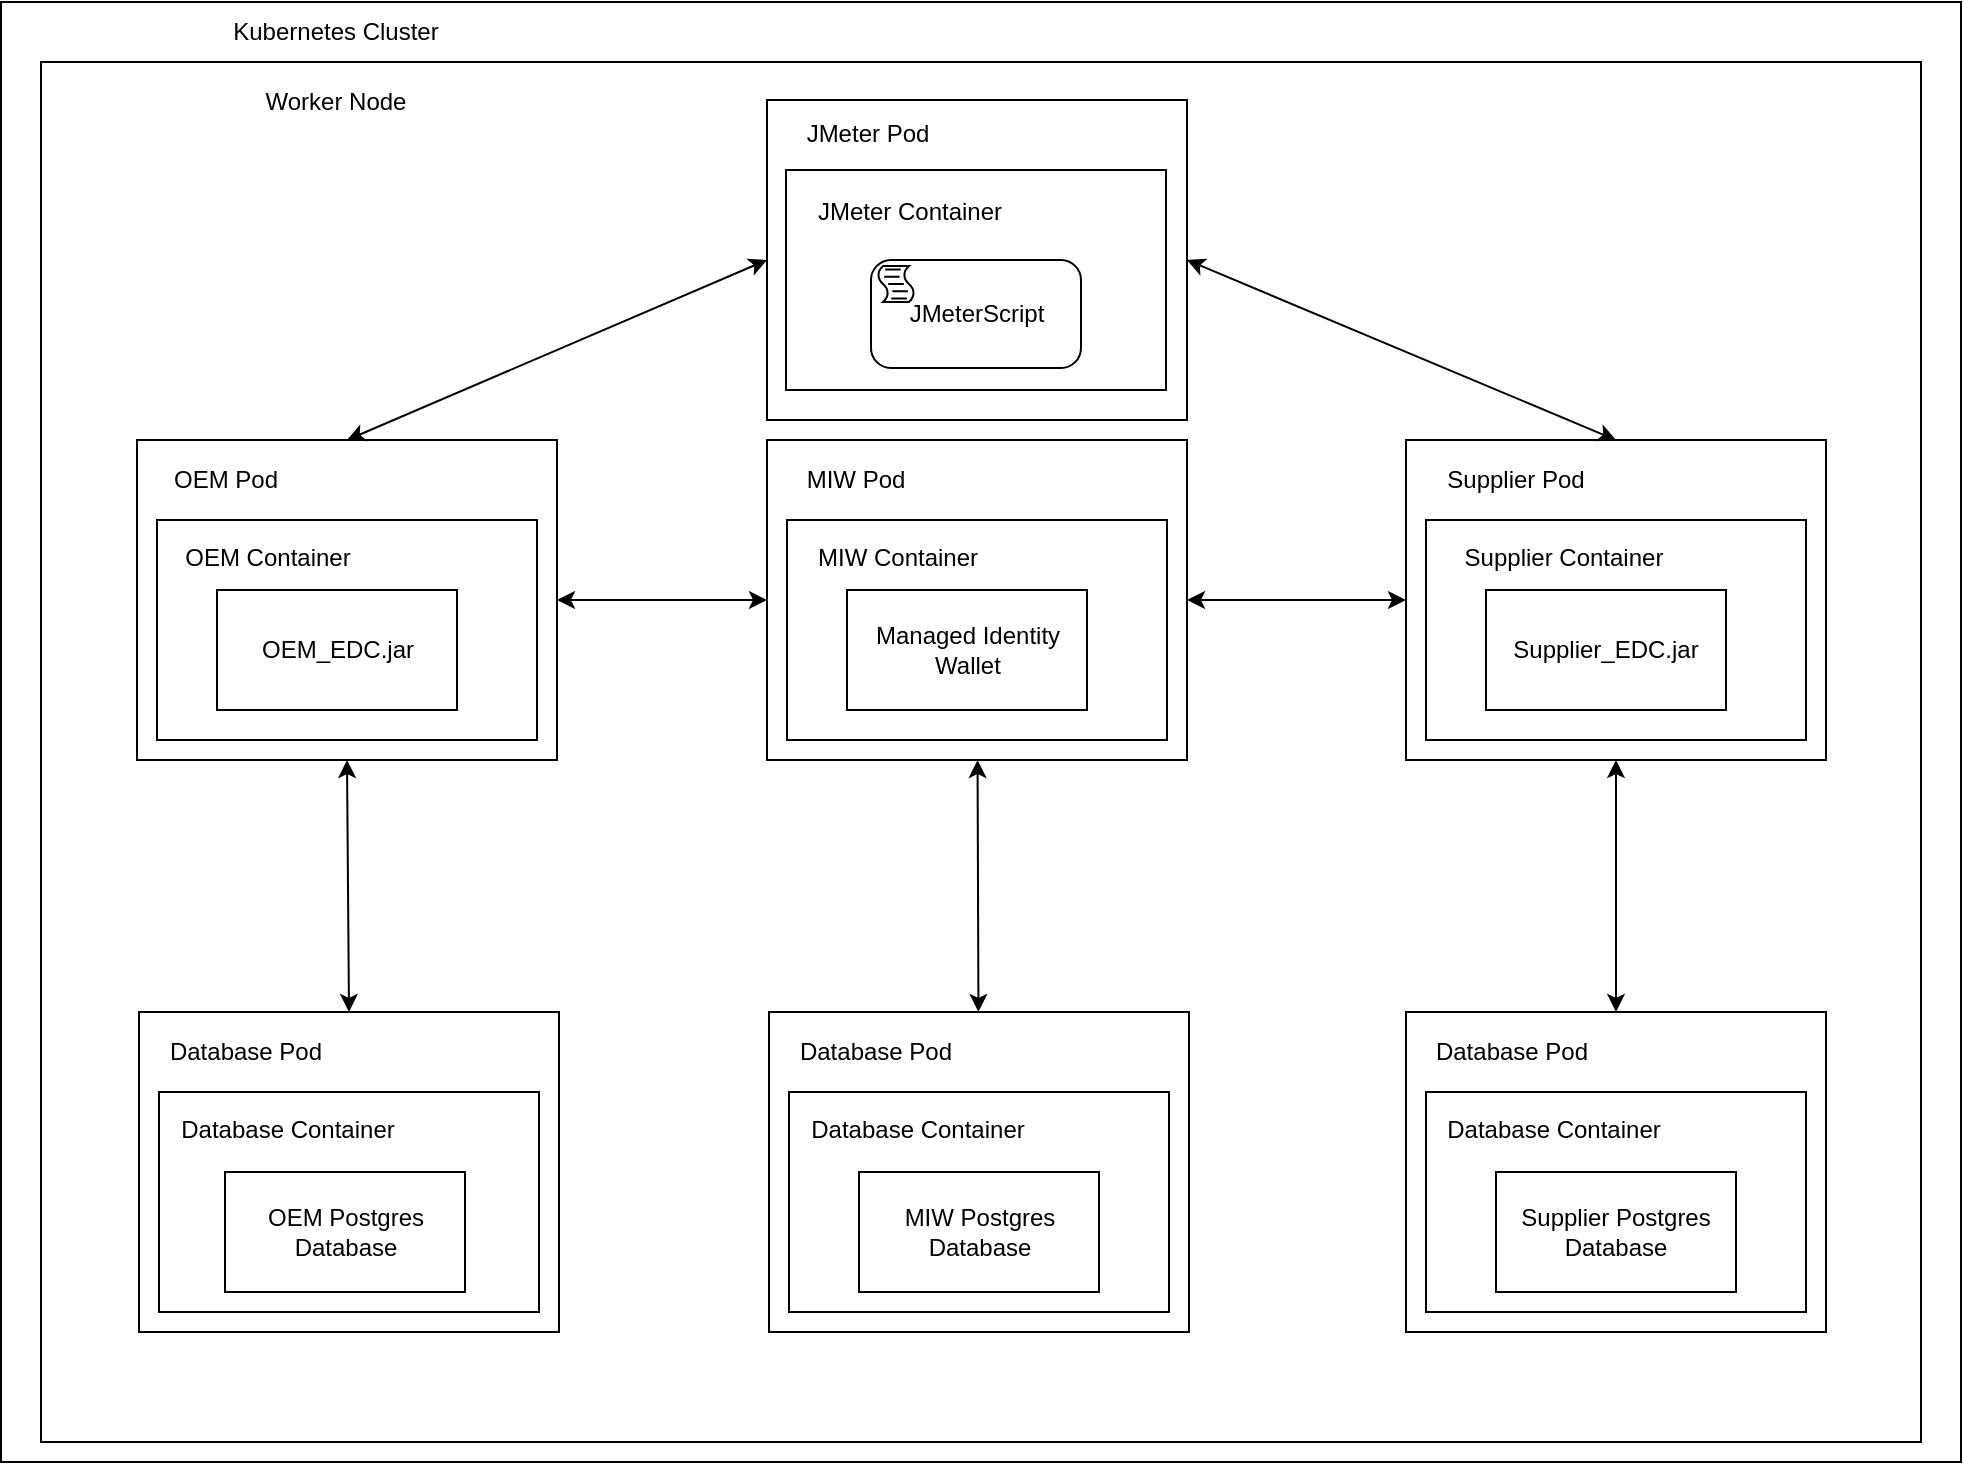 <mxfile version="21.2.8" type="device">
  <diagram name="Seite-1" id="nlHr919rte_0PtPNK8q7">
    <mxGraphModel dx="2278" dy="684" grid="1" gridSize="10" guides="1" tooltips="1" connect="1" arrows="1" fold="1" page="1" pageScale="1" pageWidth="827" pageHeight="1169" math="0" shadow="0">
      <root>
        <mxCell id="0" />
        <mxCell id="1" parent="0" />
        <mxCell id="EOB59WXxJQmbOtyyZcYU-1" value="" style="rounded=0;whiteSpace=wrap;html=1;" parent="1" vertex="1">
          <mxGeometry x="-72.5" y="80" width="980" height="730" as="geometry" />
        </mxCell>
        <mxCell id="EOB59WXxJQmbOtyyZcYU-2" value="" style="rounded=0;whiteSpace=wrap;html=1;" parent="1" vertex="1">
          <mxGeometry x="-52.5" y="110" width="940" height="690" as="geometry" />
        </mxCell>
        <mxCell id="EOB59WXxJQmbOtyyZcYU-3" value="Kubernetes Cluster" style="text;html=1;strokeColor=none;fillColor=none;align=center;verticalAlign=middle;whiteSpace=wrap;rounded=0;" parent="1" vertex="1">
          <mxGeometry x="40" y="85" width="110" height="20" as="geometry" />
        </mxCell>
        <mxCell id="EOB59WXxJQmbOtyyZcYU-4" value="Worker Node" style="text;html=1;strokeColor=none;fillColor=none;align=center;verticalAlign=middle;whiteSpace=wrap;rounded=0;" parent="1" vertex="1">
          <mxGeometry x="40" y="120" width="110" height="20" as="geometry" />
        </mxCell>
        <mxCell id="wFnV2yA6YprLWYtUVgxq-1" value="" style="rounded=0;whiteSpace=wrap;html=1;" parent="1" vertex="1">
          <mxGeometry x="-4.5" y="299" width="210" height="160" as="geometry" />
        </mxCell>
        <mxCell id="wFnV2yA6YprLWYtUVgxq-3" value="OEM Pod" style="text;html=1;strokeColor=none;fillColor=none;align=center;verticalAlign=middle;whiteSpace=wrap;rounded=0;" parent="1" vertex="1">
          <mxGeometry x="-15.5" y="309" width="110" height="20" as="geometry" />
        </mxCell>
        <mxCell id="wFnV2yA6YprLWYtUVgxq-4" value="" style="rounded=0;whiteSpace=wrap;html=1;" parent="1" vertex="1">
          <mxGeometry x="5.5" y="339" width="190" height="110" as="geometry" />
        </mxCell>
        <mxCell id="EOB59WXxJQmbOtyyZcYU-5" value="OEM_EDC.jar" style="rounded=0;whiteSpace=wrap;html=1;" parent="1" vertex="1">
          <mxGeometry x="35.5" y="374" width="120" height="60" as="geometry" />
        </mxCell>
        <mxCell id="wFnV2yA6YprLWYtUVgxq-5" value="OEM Container" style="text;html=1;strokeColor=none;fillColor=none;align=center;verticalAlign=middle;whiteSpace=wrap;rounded=0;" parent="1" vertex="1">
          <mxGeometry x="5.5" y="358" width="110" as="geometry" />
        </mxCell>
        <mxCell id="wFnV2yA6YprLWYtUVgxq-6" value="" style="endArrow=classic;startArrow=classic;html=1;rounded=0;exitX=0.5;exitY=1;exitDx=0;exitDy=0;entryX=0.5;entryY=0;entryDx=0;entryDy=0;" parent="1" source="wFnV2yA6YprLWYtUVgxq-1" target="z7FjJxjdxGS5imSfyxNh-1" edge="1">
          <mxGeometry width="50" height="50" relative="1" as="geometry">
            <mxPoint x="420" y="460" as="sourcePoint" />
            <mxPoint x="244.5" y="680" as="targetPoint" />
          </mxGeometry>
        </mxCell>
        <mxCell id="wFnV2yA6YprLWYtUVgxq-8" value="" style="rounded=0;whiteSpace=wrap;html=1;" parent="1" vertex="1">
          <mxGeometry x="310.5" y="129" width="210" height="160" as="geometry" />
        </mxCell>
        <mxCell id="wFnV2yA6YprLWYtUVgxq-9" value="JMeter Pod" style="text;html=1;strokeColor=none;fillColor=none;align=center;verticalAlign=middle;whiteSpace=wrap;rounded=0;" parent="1" vertex="1">
          <mxGeometry x="306" y="136" width="110" height="20" as="geometry" />
        </mxCell>
        <mxCell id="wFnV2yA6YprLWYtUVgxq-10" value="" style="rounded=0;whiteSpace=wrap;html=1;" parent="1" vertex="1">
          <mxGeometry x="320" y="164" width="190" height="110" as="geometry" />
        </mxCell>
        <mxCell id="wFnV2yA6YprLWYtUVgxq-12" value="JMeter Container" style="text;html=1;strokeColor=none;fillColor=none;align=center;verticalAlign=middle;whiteSpace=wrap;rounded=0;" parent="1" vertex="1">
          <mxGeometry x="327" y="185" width="110" as="geometry" />
        </mxCell>
        <mxCell id="wFnV2yA6YprLWYtUVgxq-15" value="" style="rounded=0;whiteSpace=wrap;html=1;" parent="1" vertex="1">
          <mxGeometry x="630" y="299" width="210" height="160" as="geometry" />
        </mxCell>
        <mxCell id="wFnV2yA6YprLWYtUVgxq-16" value="Supplier Pod" style="text;html=1;strokeColor=none;fillColor=none;align=center;verticalAlign=middle;whiteSpace=wrap;rounded=0;" parent="1" vertex="1">
          <mxGeometry x="630" y="309" width="110" height="20" as="geometry" />
        </mxCell>
        <mxCell id="wFnV2yA6YprLWYtUVgxq-17" value="" style="rounded=0;whiteSpace=wrap;html=1;" parent="1" vertex="1">
          <mxGeometry x="640" y="339" width="190" height="110" as="geometry" />
        </mxCell>
        <mxCell id="wFnV2yA6YprLWYtUVgxq-18" value="Supplier_EDC.jar" style="rounded=0;whiteSpace=wrap;html=1;" parent="1" vertex="1">
          <mxGeometry x="670" y="374" width="120" height="60" as="geometry" />
        </mxCell>
        <mxCell id="wFnV2yA6YprLWYtUVgxq-19" value="Supplier Container" style="text;html=1;strokeColor=none;fillColor=none;align=center;verticalAlign=middle;whiteSpace=wrap;rounded=0;" parent="1" vertex="1">
          <mxGeometry x="653.5" y="358" width="110" as="geometry" />
        </mxCell>
        <mxCell id="EOB59WXxJQmbOtyyZcYU-9" value="JMeterScript" style="points=[[0.25,0,0],[0.5,0,0],[0.75,0,0],[1,0.25,0],[1,0.5,0],[1,0.75,0],[0.75,1,0],[0.5,1,0],[0.25,1,0],[0,0.75,0],[0,0.5,0],[0,0.25,0]];shape=mxgraph.bpmn.task;whiteSpace=wrap;rectStyle=rounded;size=10;html=1;container=1;expand=0;collapsible=0;taskMarker=script;" parent="1" vertex="1">
          <mxGeometry x="362.5" y="209" width="105" height="54" as="geometry" />
        </mxCell>
        <mxCell id="wFnV2yA6YprLWYtUVgxq-22" value="" style="endArrow=classic;startArrow=classic;html=1;rounded=0;entryX=0.5;entryY=0;entryDx=0;entryDy=0;exitX=0;exitY=0.5;exitDx=0;exitDy=0;" parent="1" source="wFnV2yA6YprLWYtUVgxq-8" target="wFnV2yA6YprLWYtUVgxq-1" edge="1">
          <mxGeometry width="50" height="50" relative="1" as="geometry">
            <mxPoint x="355.5" y="365" as="sourcePoint" />
            <mxPoint x="405.5" y="315" as="targetPoint" />
          </mxGeometry>
        </mxCell>
        <mxCell id="wFnV2yA6YprLWYtUVgxq-23" value="" style="endArrow=classic;startArrow=classic;html=1;rounded=0;exitX=1;exitY=0.5;exitDx=0;exitDy=0;entryX=0.5;entryY=0;entryDx=0;entryDy=0;" parent="1" source="wFnV2yA6YprLWYtUVgxq-8" target="wFnV2yA6YprLWYtUVgxq-15" edge="1">
          <mxGeometry width="50" height="50" relative="1" as="geometry">
            <mxPoint x="502" y="384" as="sourcePoint" />
            <mxPoint x="430" y="314" as="targetPoint" />
          </mxGeometry>
        </mxCell>
        <mxCell id="z7FjJxjdxGS5imSfyxNh-1" value="" style="rounded=0;whiteSpace=wrap;html=1;" parent="1" vertex="1">
          <mxGeometry x="-3.5" y="585" width="210" height="160" as="geometry" />
        </mxCell>
        <mxCell id="z7FjJxjdxGS5imSfyxNh-2" value="Database Pod" style="text;html=1;strokeColor=none;fillColor=none;align=center;verticalAlign=middle;whiteSpace=wrap;rounded=0;" parent="1" vertex="1">
          <mxGeometry x="-5.5" y="595" width="110" height="20" as="geometry" />
        </mxCell>
        <mxCell id="z7FjJxjdxGS5imSfyxNh-3" value="" style="rounded=0;whiteSpace=wrap;html=1;" parent="1" vertex="1">
          <mxGeometry x="6.5" y="625" width="190" height="110" as="geometry" />
        </mxCell>
        <mxCell id="z7FjJxjdxGS5imSfyxNh-5" value="Database Container" style="text;html=1;strokeColor=none;fillColor=none;align=center;verticalAlign=middle;whiteSpace=wrap;rounded=0;" parent="1" vertex="1">
          <mxGeometry x="15.5" y="644" width="110" as="geometry" />
        </mxCell>
        <mxCell id="z7FjJxjdxGS5imSfyxNh-6" value="OEM Postgres Database" style="rounded=0;whiteSpace=wrap;html=1;" parent="1" vertex="1">
          <mxGeometry x="39.5" y="665" width="120" height="60" as="geometry" />
        </mxCell>
        <mxCell id="z7FjJxjdxGS5imSfyxNh-7" value="" style="rounded=0;whiteSpace=wrap;html=1;" parent="1" vertex="1">
          <mxGeometry x="630" y="585" width="210" height="160" as="geometry" />
        </mxCell>
        <mxCell id="z7FjJxjdxGS5imSfyxNh-8" value="Database Pod" style="text;html=1;strokeColor=none;fillColor=none;align=center;verticalAlign=middle;whiteSpace=wrap;rounded=0;" parent="1" vertex="1">
          <mxGeometry x="628" y="595" width="110" height="20" as="geometry" />
        </mxCell>
        <mxCell id="z7FjJxjdxGS5imSfyxNh-9" value="" style="rounded=0;whiteSpace=wrap;html=1;" parent="1" vertex="1">
          <mxGeometry x="640" y="625" width="190" height="110" as="geometry" />
        </mxCell>
        <mxCell id="z7FjJxjdxGS5imSfyxNh-10" value="Database Container" style="text;html=1;strokeColor=none;fillColor=none;align=center;verticalAlign=middle;whiteSpace=wrap;rounded=0;" parent="1" vertex="1">
          <mxGeometry x="649" y="644" width="110" as="geometry" />
        </mxCell>
        <mxCell id="wFnV2yA6YprLWYtUVgxq-14" value="Supplier Postgres Database" style="rounded=0;whiteSpace=wrap;html=1;" parent="1" vertex="1">
          <mxGeometry x="675" y="665" width="120" height="60" as="geometry" />
        </mxCell>
        <mxCell id="z7FjJxjdxGS5imSfyxNh-12" value="" style="endArrow=classic;startArrow=classic;html=1;rounded=0;exitX=0.5;exitY=1;exitDx=0;exitDy=0;entryX=0.5;entryY=0;entryDx=0;entryDy=0;" parent="1" source="wFnV2yA6YprLWYtUVgxq-15" target="z7FjJxjdxGS5imSfyxNh-7" edge="1">
          <mxGeometry width="50" height="50" relative="1" as="geometry">
            <mxPoint x="600" y="490" as="sourcePoint" />
            <mxPoint x="602" y="660" as="targetPoint" />
          </mxGeometry>
        </mxCell>
        <mxCell id="z7FjJxjdxGS5imSfyxNh-16" value="" style="rounded=0;whiteSpace=wrap;html=1;" parent="1" vertex="1">
          <mxGeometry x="310.5" y="299" width="210" height="160" as="geometry" />
        </mxCell>
        <mxCell id="z7FjJxjdxGS5imSfyxNh-17" value="MIW Pod" style="text;html=1;strokeColor=none;fillColor=none;align=center;verticalAlign=middle;whiteSpace=wrap;rounded=0;" parent="1" vertex="1">
          <mxGeometry x="299.5" y="309" width="110" height="20" as="geometry" />
        </mxCell>
        <mxCell id="z7FjJxjdxGS5imSfyxNh-18" value="" style="rounded=0;whiteSpace=wrap;html=1;" parent="1" vertex="1">
          <mxGeometry x="320.5" y="339" width="190" height="110" as="geometry" />
        </mxCell>
        <mxCell id="z7FjJxjdxGS5imSfyxNh-19" value="Managed Identity Wallet" style="rounded=0;whiteSpace=wrap;html=1;" parent="1" vertex="1">
          <mxGeometry x="350.5" y="374" width="120" height="60" as="geometry" />
        </mxCell>
        <mxCell id="z7FjJxjdxGS5imSfyxNh-20" value="MIW Container" style="text;html=1;strokeColor=none;fillColor=none;align=center;verticalAlign=middle;whiteSpace=wrap;rounded=0;" parent="1" vertex="1">
          <mxGeometry x="320.5" y="358" width="110" as="geometry" />
        </mxCell>
        <mxCell id="z7FjJxjdxGS5imSfyxNh-21" value="" style="endArrow=classic;startArrow=classic;html=1;rounded=0;exitX=0;exitY=0.5;exitDx=0;exitDy=0;" parent="1" source="wFnV2yA6YprLWYtUVgxq-15" target="z7FjJxjdxGS5imSfyxNh-16" edge="1">
          <mxGeometry width="50" height="50" relative="1" as="geometry">
            <mxPoint x="620" y="210" as="sourcePoint" />
            <mxPoint x="690" y="140" as="targetPoint" />
          </mxGeometry>
        </mxCell>
        <mxCell id="z7FjJxjdxGS5imSfyxNh-22" value="" style="endArrow=classic;startArrow=classic;html=1;rounded=0;exitX=1;exitY=0.5;exitDx=0;exitDy=0;" parent="1" source="wFnV2yA6YprLWYtUVgxq-1" target="z7FjJxjdxGS5imSfyxNh-16" edge="1">
          <mxGeometry width="50" height="50" relative="1" as="geometry">
            <mxPoint x="130" y="250" as="sourcePoint" />
            <mxPoint x="200" y="180" as="targetPoint" />
          </mxGeometry>
        </mxCell>
        <mxCell id="hh2y1j36DKqZFNexatsC-1" value="" style="rounded=0;whiteSpace=wrap;html=1;" vertex="1" parent="1">
          <mxGeometry x="311.5" y="585" width="210" height="160" as="geometry" />
        </mxCell>
        <mxCell id="hh2y1j36DKqZFNexatsC-2" value="Database Pod" style="text;html=1;strokeColor=none;fillColor=none;align=center;verticalAlign=middle;whiteSpace=wrap;rounded=0;" vertex="1" parent="1">
          <mxGeometry x="309.5" y="595" width="110" height="20" as="geometry" />
        </mxCell>
        <mxCell id="hh2y1j36DKqZFNexatsC-3" value="" style="rounded=0;whiteSpace=wrap;html=1;" vertex="1" parent="1">
          <mxGeometry x="321.5" y="625" width="190" height="110" as="geometry" />
        </mxCell>
        <mxCell id="hh2y1j36DKqZFNexatsC-4" value="Database Container" style="text;html=1;strokeColor=none;fillColor=none;align=center;verticalAlign=middle;whiteSpace=wrap;rounded=0;" vertex="1" parent="1">
          <mxGeometry x="330.5" y="644" width="110" as="geometry" />
        </mxCell>
        <mxCell id="hh2y1j36DKqZFNexatsC-5" value="MIW Postgres Database" style="rounded=0;whiteSpace=wrap;html=1;" vertex="1" parent="1">
          <mxGeometry x="356.5" y="665" width="120" height="60" as="geometry" />
        </mxCell>
        <mxCell id="hh2y1j36DKqZFNexatsC-6" value="" style="endArrow=classic;startArrow=classic;html=1;rounded=0;" edge="1" parent="1" source="z7FjJxjdxGS5imSfyxNh-16" target="hh2y1j36DKqZFNexatsC-1">
          <mxGeometry width="50" height="50" relative="1" as="geometry">
            <mxPoint x="111" y="469" as="sourcePoint" />
            <mxPoint x="112" y="595" as="targetPoint" />
          </mxGeometry>
        </mxCell>
      </root>
    </mxGraphModel>
  </diagram>
</mxfile>
